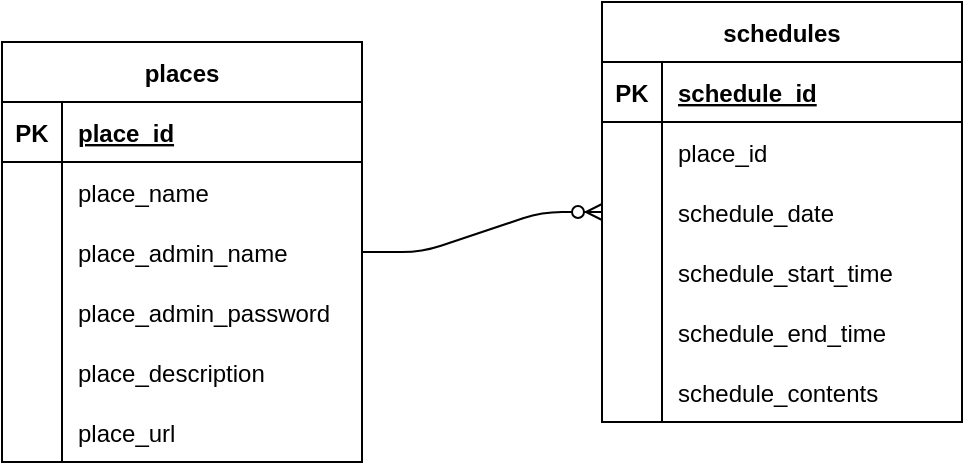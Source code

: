 <mxfile version="14.4.2" type="device"><diagram name="Page-1" id="9f46799a-70d6-7492-0946-bef42562c5a5"><mxGraphModel dx="652" dy="367" grid="1" gridSize="10" guides="1" tooltips="1" connect="1" arrows="1" fold="1" page="1" pageScale="1" pageWidth="1100" pageHeight="850" background="#ffffff" math="0" shadow="0"><root><mxCell id="0"/><mxCell id="1" parent="0"/><mxCell id="-oZmTPkIOtgIUqzf_VtM-1" value="places" style="shape=table;startSize=30;container=1;collapsible=1;childLayout=tableLayout;fixedRows=1;rowLines=0;fontStyle=1;align=center;resizeLast=1;" parent="1" vertex="1"><mxGeometry x="260" y="160" width="180" height="210" as="geometry"/></mxCell><mxCell id="-oZmTPkIOtgIUqzf_VtM-2" value="" style="shape=partialRectangle;collapsible=0;dropTarget=0;pointerEvents=0;fillColor=none;top=0;left=0;bottom=1;right=0;points=[[0,0.5],[1,0.5]];portConstraint=eastwest;" parent="-oZmTPkIOtgIUqzf_VtM-1" vertex="1"><mxGeometry y="30" width="180" height="30" as="geometry"/></mxCell><mxCell id="-oZmTPkIOtgIUqzf_VtM-3" value="PK" style="shape=partialRectangle;connectable=0;fillColor=none;top=0;left=0;bottom=0;right=0;fontStyle=1;overflow=hidden;" parent="-oZmTPkIOtgIUqzf_VtM-2" vertex="1"><mxGeometry width="30" height="30" as="geometry"/></mxCell><mxCell id="-oZmTPkIOtgIUqzf_VtM-4" value="place_id" style="shape=partialRectangle;connectable=0;fillColor=none;top=0;left=0;bottom=0;right=0;align=left;spacingLeft=6;fontStyle=5;overflow=hidden;" parent="-oZmTPkIOtgIUqzf_VtM-2" vertex="1"><mxGeometry x="30" width="150" height="30" as="geometry"/></mxCell><mxCell id="-oZmTPkIOtgIUqzf_VtM-5" value="" style="shape=partialRectangle;collapsible=0;dropTarget=0;pointerEvents=0;fillColor=none;top=0;left=0;bottom=0;right=0;points=[[0,0.5],[1,0.5]];portConstraint=eastwest;" parent="-oZmTPkIOtgIUqzf_VtM-1" vertex="1"><mxGeometry y="60" width="180" height="30" as="geometry"/></mxCell><mxCell id="-oZmTPkIOtgIUqzf_VtM-6" value="" style="shape=partialRectangle;connectable=0;fillColor=none;top=0;left=0;bottom=0;right=0;editable=1;overflow=hidden;" parent="-oZmTPkIOtgIUqzf_VtM-5" vertex="1"><mxGeometry width="30" height="30" as="geometry"/></mxCell><mxCell id="-oZmTPkIOtgIUqzf_VtM-7" value="place_name" style="shape=partialRectangle;connectable=0;fillColor=none;top=0;left=0;bottom=0;right=0;align=left;spacingLeft=6;overflow=hidden;" parent="-oZmTPkIOtgIUqzf_VtM-5" vertex="1"><mxGeometry x="30" width="150" height="30" as="geometry"/></mxCell><mxCell id="1PYNSV5vHJXgxL7YJYKV-11" value="" style="shape=partialRectangle;collapsible=0;dropTarget=0;pointerEvents=0;fillColor=none;top=0;left=0;bottom=0;right=0;points=[[0,0.5],[1,0.5]];portConstraint=eastwest;" vertex="1" parent="-oZmTPkIOtgIUqzf_VtM-1"><mxGeometry y="90" width="180" height="30" as="geometry"/></mxCell><mxCell id="1PYNSV5vHJXgxL7YJYKV-12" value="" style="shape=partialRectangle;connectable=0;fillColor=none;top=0;left=0;bottom=0;right=0;editable=1;overflow=hidden;" vertex="1" parent="1PYNSV5vHJXgxL7YJYKV-11"><mxGeometry width="30" height="30" as="geometry"/></mxCell><mxCell id="1PYNSV5vHJXgxL7YJYKV-13" value="place_admin_name" style="shape=partialRectangle;connectable=0;fillColor=none;top=0;left=0;bottom=0;right=0;align=left;spacingLeft=6;overflow=hidden;" vertex="1" parent="1PYNSV5vHJXgxL7YJYKV-11"><mxGeometry x="30" width="150" height="30" as="geometry"/></mxCell><mxCell id="1PYNSV5vHJXgxL7YJYKV-14" value="" style="shape=partialRectangle;collapsible=0;dropTarget=0;pointerEvents=0;fillColor=none;top=0;left=0;bottom=0;right=0;points=[[0,0.5],[1,0.5]];portConstraint=eastwest;" vertex="1" parent="-oZmTPkIOtgIUqzf_VtM-1"><mxGeometry y="120" width="180" height="30" as="geometry"/></mxCell><mxCell id="1PYNSV5vHJXgxL7YJYKV-15" value="" style="shape=partialRectangle;connectable=0;fillColor=none;top=0;left=0;bottom=0;right=0;editable=1;overflow=hidden;" vertex="1" parent="1PYNSV5vHJXgxL7YJYKV-14"><mxGeometry width="30" height="30" as="geometry"/></mxCell><mxCell id="1PYNSV5vHJXgxL7YJYKV-16" value="place_admin_password" style="shape=partialRectangle;connectable=0;fillColor=none;top=0;left=0;bottom=0;right=0;align=left;spacingLeft=6;overflow=hidden;" vertex="1" parent="1PYNSV5vHJXgxL7YJYKV-14"><mxGeometry x="30" width="150" height="30" as="geometry"/></mxCell><mxCell id="1PYNSV5vHJXgxL7YJYKV-17" value="" style="shape=partialRectangle;collapsible=0;dropTarget=0;pointerEvents=0;fillColor=none;top=0;left=0;bottom=0;right=0;points=[[0,0.5],[1,0.5]];portConstraint=eastwest;" vertex="1" parent="-oZmTPkIOtgIUqzf_VtM-1"><mxGeometry y="150" width="180" height="30" as="geometry"/></mxCell><mxCell id="1PYNSV5vHJXgxL7YJYKV-18" value="" style="shape=partialRectangle;connectable=0;fillColor=none;top=0;left=0;bottom=0;right=0;editable=1;overflow=hidden;" vertex="1" parent="1PYNSV5vHJXgxL7YJYKV-17"><mxGeometry width="30" height="30" as="geometry"/></mxCell><mxCell id="1PYNSV5vHJXgxL7YJYKV-19" value="place_description" style="shape=partialRectangle;connectable=0;fillColor=none;top=0;left=0;bottom=0;right=0;align=left;spacingLeft=6;overflow=hidden;" vertex="1" parent="1PYNSV5vHJXgxL7YJYKV-17"><mxGeometry x="30" width="150" height="30" as="geometry"/></mxCell><mxCell id="-oZmTPkIOtgIUqzf_VtM-56" value="" style="shape=partialRectangle;collapsible=0;dropTarget=0;pointerEvents=0;fillColor=none;top=0;left=0;bottom=0;right=0;points=[[0,0.5],[1,0.5]];portConstraint=eastwest;" parent="-oZmTPkIOtgIUqzf_VtM-1" vertex="1"><mxGeometry y="180" width="180" height="30" as="geometry"/></mxCell><mxCell id="-oZmTPkIOtgIUqzf_VtM-57" value="" style="shape=partialRectangle;connectable=0;fillColor=none;top=0;left=0;bottom=0;right=0;editable=1;overflow=hidden;" parent="-oZmTPkIOtgIUqzf_VtM-56" vertex="1"><mxGeometry width="30" height="30" as="geometry"/></mxCell><mxCell id="-oZmTPkIOtgIUqzf_VtM-58" value="place_url" style="shape=partialRectangle;connectable=0;fillColor=none;top=0;left=0;bottom=0;right=0;align=left;spacingLeft=6;overflow=hidden;" parent="-oZmTPkIOtgIUqzf_VtM-56" vertex="1"><mxGeometry x="30" width="150" height="30" as="geometry"/></mxCell><mxCell id="-oZmTPkIOtgIUqzf_VtM-14" value="schedules" style="shape=table;startSize=30;container=1;collapsible=1;childLayout=tableLayout;fixedRows=1;rowLines=0;fontStyle=1;align=center;resizeLast=1;" parent="1" vertex="1"><mxGeometry x="560" y="140" width="180" height="210" as="geometry"><mxRectangle x="560" y="140" width="90" height="30" as="alternateBounds"/></mxGeometry></mxCell><mxCell id="-oZmTPkIOtgIUqzf_VtM-15" value="" style="shape=partialRectangle;collapsible=0;dropTarget=0;pointerEvents=0;fillColor=none;top=0;left=0;bottom=1;right=0;points=[[0,0.5],[1,0.5]];portConstraint=eastwest;" parent="-oZmTPkIOtgIUqzf_VtM-14" vertex="1"><mxGeometry y="30" width="180" height="30" as="geometry"/></mxCell><mxCell id="-oZmTPkIOtgIUqzf_VtM-16" value="PK" style="shape=partialRectangle;connectable=0;fillColor=none;top=0;left=0;bottom=0;right=0;fontStyle=1;overflow=hidden;" parent="-oZmTPkIOtgIUqzf_VtM-15" vertex="1"><mxGeometry width="30" height="30" as="geometry"/></mxCell><mxCell id="-oZmTPkIOtgIUqzf_VtM-17" value="schedule_id" style="shape=partialRectangle;connectable=0;fillColor=none;top=0;left=0;bottom=0;right=0;align=left;spacingLeft=6;fontStyle=5;overflow=hidden;" parent="-oZmTPkIOtgIUqzf_VtM-15" vertex="1"><mxGeometry x="30" width="150" height="30" as="geometry"/></mxCell><mxCell id="-oZmTPkIOtgIUqzf_VtM-18" value="" style="shape=partialRectangle;collapsible=0;dropTarget=0;pointerEvents=0;fillColor=none;top=0;left=0;bottom=0;right=0;points=[[0,0.5],[1,0.5]];portConstraint=eastwest;" parent="-oZmTPkIOtgIUqzf_VtM-14" vertex="1"><mxGeometry y="60" width="180" height="30" as="geometry"/></mxCell><mxCell id="-oZmTPkIOtgIUqzf_VtM-19" value="" style="shape=partialRectangle;connectable=0;fillColor=none;top=0;left=0;bottom=0;right=0;editable=1;overflow=hidden;" parent="-oZmTPkIOtgIUqzf_VtM-18" vertex="1"><mxGeometry width="30" height="30" as="geometry"/></mxCell><mxCell id="-oZmTPkIOtgIUqzf_VtM-20" value="place_id" style="shape=partialRectangle;connectable=0;fillColor=none;top=0;left=0;bottom=0;right=0;align=left;spacingLeft=6;overflow=hidden;" parent="-oZmTPkIOtgIUqzf_VtM-18" vertex="1"><mxGeometry x="30" width="150" height="30" as="geometry"/></mxCell><mxCell id="-oZmTPkIOtgIUqzf_VtM-21" value="" style="shape=partialRectangle;collapsible=0;dropTarget=0;pointerEvents=0;fillColor=none;top=0;left=0;bottom=0;right=0;points=[[0,0.5],[1,0.5]];portConstraint=eastwest;" parent="-oZmTPkIOtgIUqzf_VtM-14" vertex="1"><mxGeometry y="90" width="180" height="30" as="geometry"/></mxCell><mxCell id="-oZmTPkIOtgIUqzf_VtM-22" value="" style="shape=partialRectangle;connectable=0;fillColor=none;top=0;left=0;bottom=0;right=0;editable=1;overflow=hidden;" parent="-oZmTPkIOtgIUqzf_VtM-21" vertex="1"><mxGeometry width="30" height="30" as="geometry"/></mxCell><mxCell id="-oZmTPkIOtgIUqzf_VtM-23" value="schedule_date" style="shape=partialRectangle;connectable=0;fillColor=none;top=0;left=0;bottom=0;right=0;align=left;spacingLeft=6;overflow=hidden;" parent="-oZmTPkIOtgIUqzf_VtM-21" vertex="1"><mxGeometry x="30" width="150" height="30" as="geometry"/></mxCell><mxCell id="-oZmTPkIOtgIUqzf_VtM-24" value="" style="shape=partialRectangle;collapsible=0;dropTarget=0;pointerEvents=0;fillColor=none;top=0;left=0;bottom=0;right=0;points=[[0,0.5],[1,0.5]];portConstraint=eastwest;" parent="-oZmTPkIOtgIUqzf_VtM-14" vertex="1"><mxGeometry y="120" width="180" height="30" as="geometry"/></mxCell><mxCell id="-oZmTPkIOtgIUqzf_VtM-25" value="" style="shape=partialRectangle;connectable=0;fillColor=none;top=0;left=0;bottom=0;right=0;editable=1;overflow=hidden;" parent="-oZmTPkIOtgIUqzf_VtM-24" vertex="1"><mxGeometry width="30" height="30" as="geometry"/></mxCell><mxCell id="-oZmTPkIOtgIUqzf_VtM-26" value="schedule_start_time" style="shape=partialRectangle;connectable=0;fillColor=none;top=0;left=0;bottom=0;right=0;align=left;spacingLeft=6;overflow=hidden;" parent="-oZmTPkIOtgIUqzf_VtM-24" vertex="1"><mxGeometry x="30" width="150" height="30" as="geometry"/></mxCell><mxCell id="-oZmTPkIOtgIUqzf_VtM-34" value="" style="shape=partialRectangle;collapsible=0;dropTarget=0;pointerEvents=0;fillColor=none;top=0;left=0;bottom=0;right=0;points=[[0,0.5],[1,0.5]];portConstraint=eastwest;" parent="-oZmTPkIOtgIUqzf_VtM-14" vertex="1"><mxGeometry y="150" width="180" height="30" as="geometry"/></mxCell><mxCell id="-oZmTPkIOtgIUqzf_VtM-35" value="" style="shape=partialRectangle;connectable=0;fillColor=none;top=0;left=0;bottom=0;right=0;editable=1;overflow=hidden;" parent="-oZmTPkIOtgIUqzf_VtM-34" vertex="1"><mxGeometry width="30" height="30" as="geometry"/></mxCell><mxCell id="-oZmTPkIOtgIUqzf_VtM-36" value="schedule_end_time" style="shape=partialRectangle;connectable=0;fillColor=none;top=0;left=0;bottom=0;right=0;align=left;spacingLeft=6;overflow=hidden;" parent="-oZmTPkIOtgIUqzf_VtM-34" vertex="1"><mxGeometry x="30" width="150" height="30" as="geometry"/></mxCell><mxCell id="-oZmTPkIOtgIUqzf_VtM-53" value="" style="shape=partialRectangle;collapsible=0;dropTarget=0;pointerEvents=0;fillColor=none;top=0;left=0;bottom=0;right=0;points=[[0,0.5],[1,0.5]];portConstraint=eastwest;" parent="-oZmTPkIOtgIUqzf_VtM-14" vertex="1"><mxGeometry y="180" width="180" height="30" as="geometry"/></mxCell><mxCell id="-oZmTPkIOtgIUqzf_VtM-54" value="" style="shape=partialRectangle;connectable=0;fillColor=none;top=0;left=0;bottom=0;right=0;editable=1;overflow=hidden;" parent="-oZmTPkIOtgIUqzf_VtM-53" vertex="1"><mxGeometry width="30" height="30" as="geometry"/></mxCell><mxCell id="-oZmTPkIOtgIUqzf_VtM-55" value="schedule_contents" style="shape=partialRectangle;connectable=0;fillColor=none;top=0;left=0;bottom=0;right=0;align=left;spacingLeft=6;overflow=hidden;" parent="-oZmTPkIOtgIUqzf_VtM-53" vertex="1"><mxGeometry x="30" width="150" height="30" as="geometry"/></mxCell><mxCell id="-oZmTPkIOtgIUqzf_VtM-28" value="" style="edgeStyle=entityRelationEdgeStyle;fontSize=12;html=1;endArrow=ERzeroToMany;endFill=1;" parent="1" source="-oZmTPkIOtgIUqzf_VtM-1" target="-oZmTPkIOtgIUqzf_VtM-14" edge="1"><mxGeometry width="100" height="100" relative="1" as="geometry"><mxPoint x="420" y="310" as="sourcePoint"/><mxPoint x="520" y="210" as="targetPoint"/></mxGeometry></mxCell></root></mxGraphModel></diagram></mxfile>
